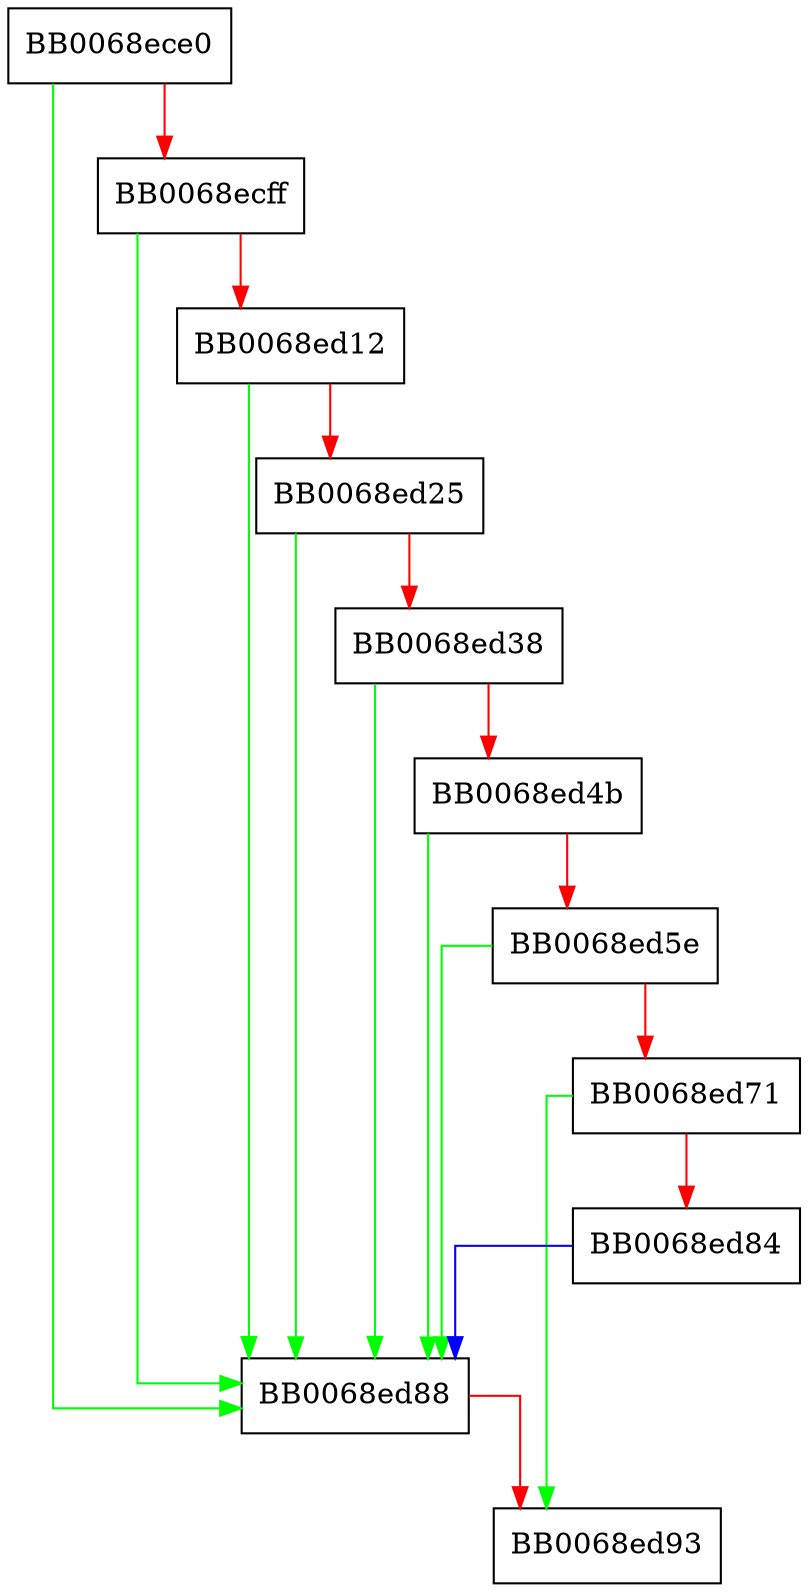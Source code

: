 digraph ossl_bio_prov_init_bio_method {
  node [shape="box"];
  graph [splines=ortho];
  BB0068ece0 -> BB0068ed88 [color="green"];
  BB0068ece0 -> BB0068ecff [color="red"];
  BB0068ecff -> BB0068ed88 [color="green"];
  BB0068ecff -> BB0068ed12 [color="red"];
  BB0068ed12 -> BB0068ed88 [color="green"];
  BB0068ed12 -> BB0068ed25 [color="red"];
  BB0068ed25 -> BB0068ed88 [color="green"];
  BB0068ed25 -> BB0068ed38 [color="red"];
  BB0068ed38 -> BB0068ed88 [color="green"];
  BB0068ed38 -> BB0068ed4b [color="red"];
  BB0068ed4b -> BB0068ed88 [color="green"];
  BB0068ed4b -> BB0068ed5e [color="red"];
  BB0068ed5e -> BB0068ed88 [color="green"];
  BB0068ed5e -> BB0068ed71 [color="red"];
  BB0068ed71 -> BB0068ed93 [color="green"];
  BB0068ed71 -> BB0068ed84 [color="red"];
  BB0068ed84 -> BB0068ed88 [color="blue"];
  BB0068ed88 -> BB0068ed93 [color="red"];
}